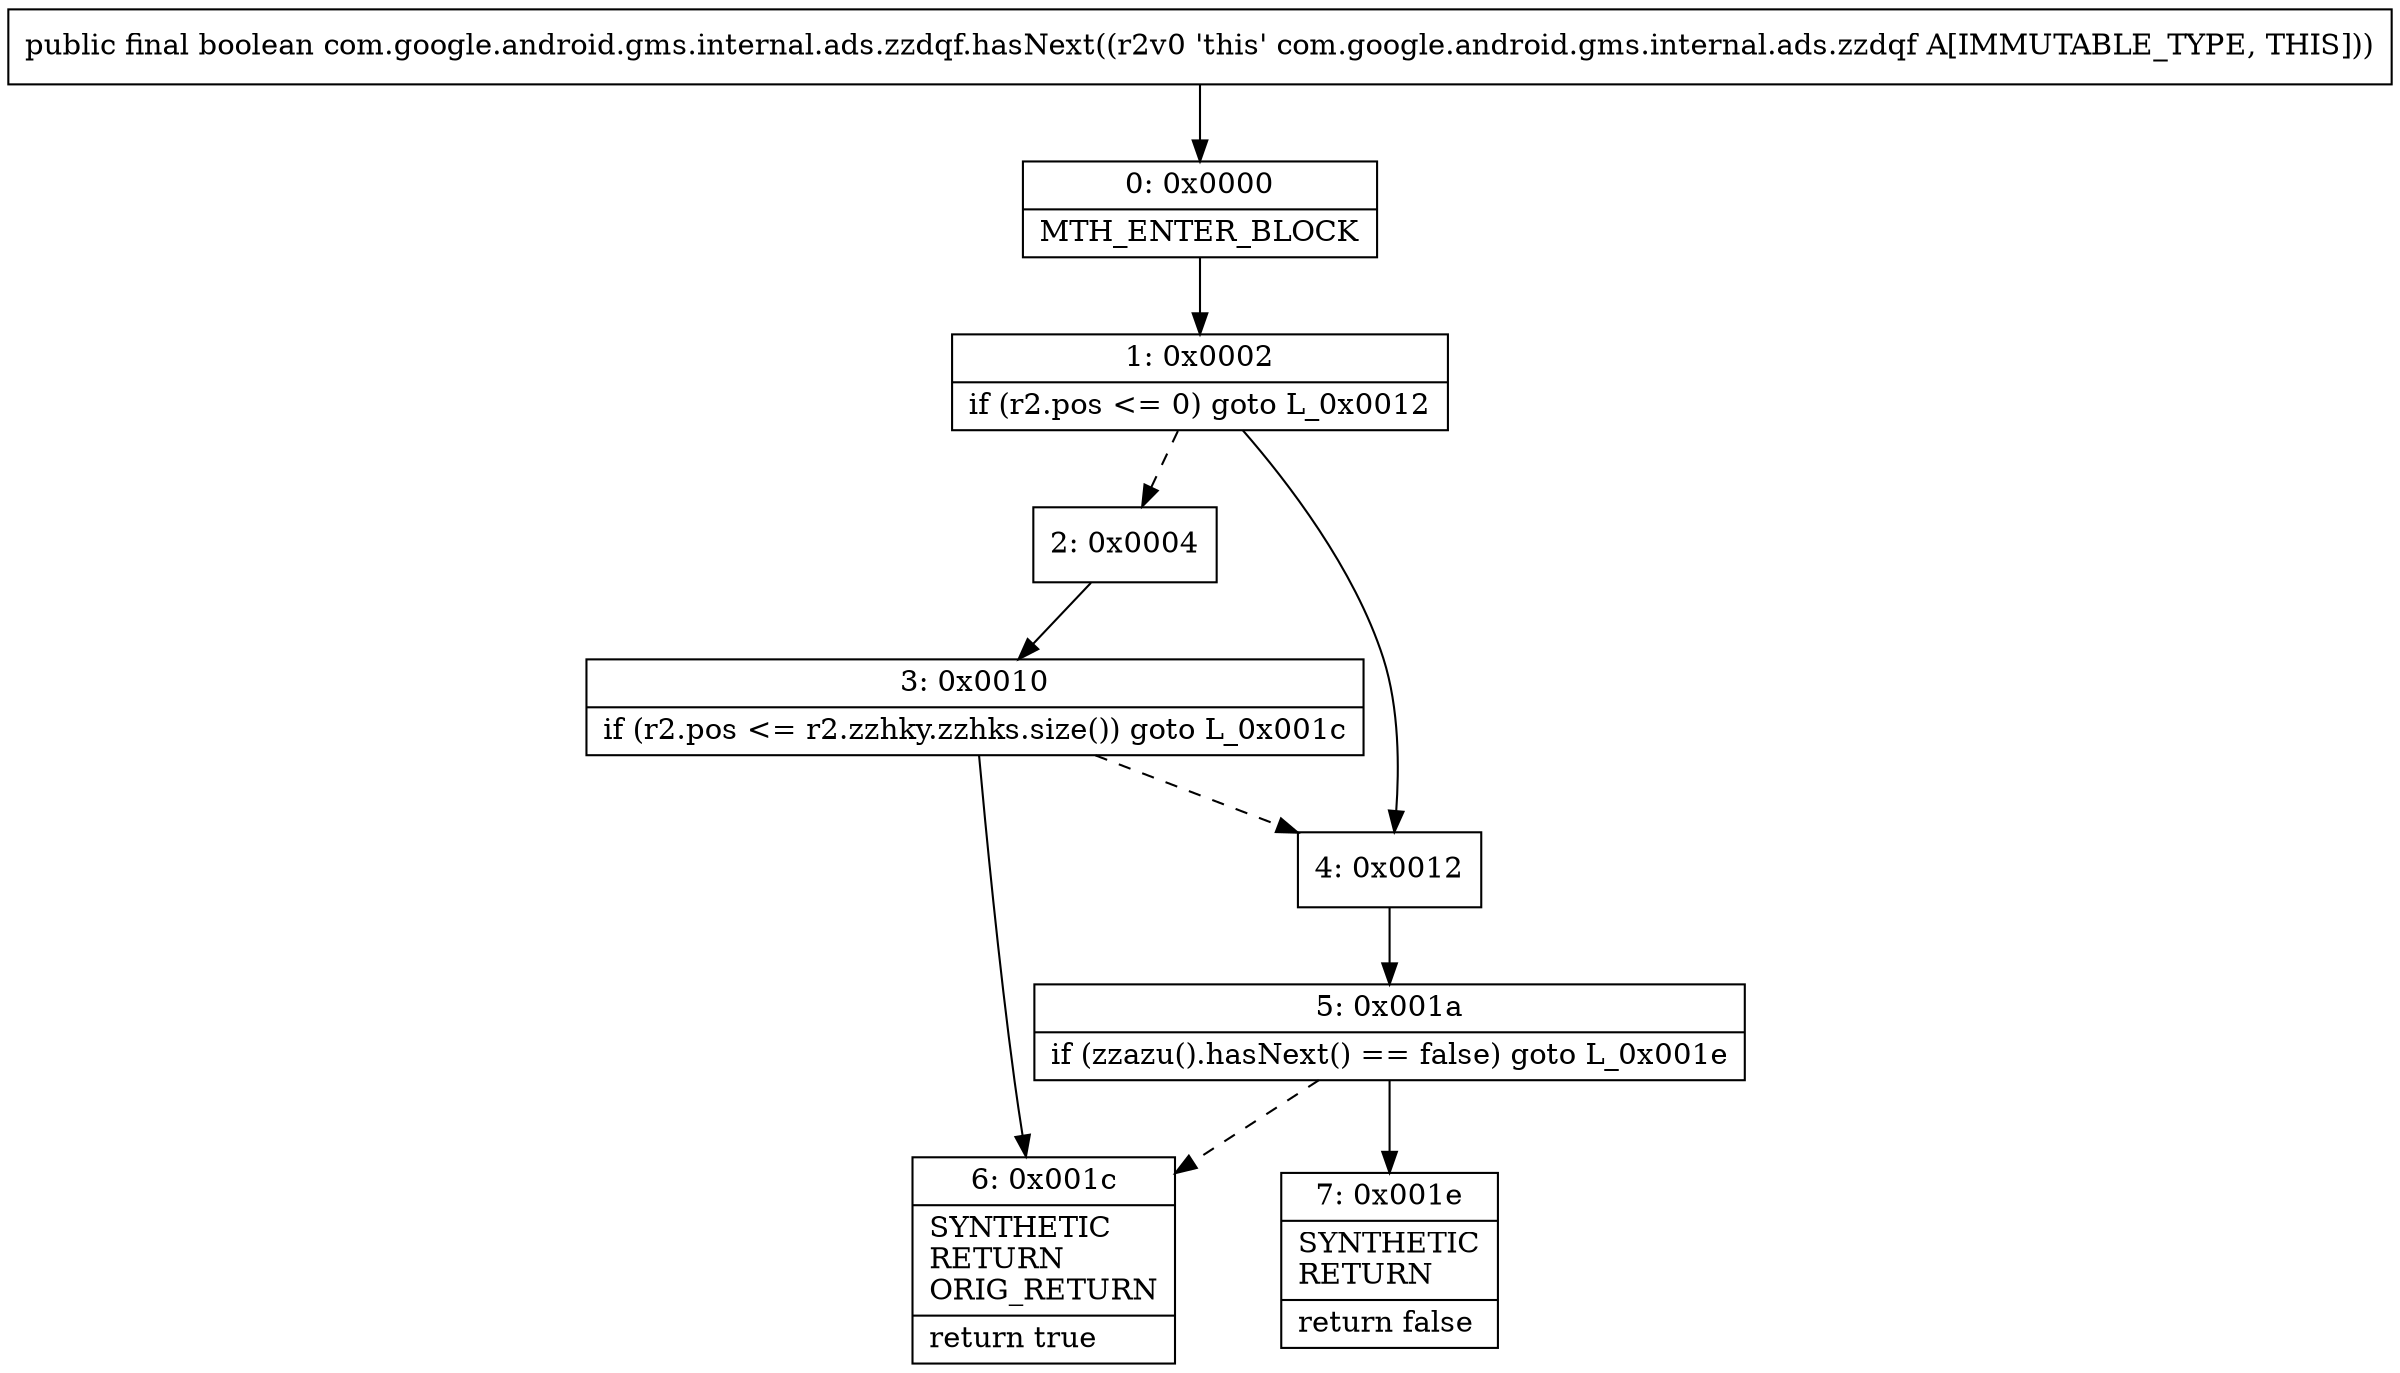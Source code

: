 digraph "CFG forcom.google.android.gms.internal.ads.zzdqf.hasNext()Z" {
Node_0 [shape=record,label="{0\:\ 0x0000|MTH_ENTER_BLOCK\l}"];
Node_1 [shape=record,label="{1\:\ 0x0002|if (r2.pos \<= 0) goto L_0x0012\l}"];
Node_2 [shape=record,label="{2\:\ 0x0004}"];
Node_3 [shape=record,label="{3\:\ 0x0010|if (r2.pos \<= r2.zzhky.zzhks.size()) goto L_0x001c\l}"];
Node_4 [shape=record,label="{4\:\ 0x0012}"];
Node_5 [shape=record,label="{5\:\ 0x001a|if (zzazu().hasNext() == false) goto L_0x001e\l}"];
Node_6 [shape=record,label="{6\:\ 0x001c|SYNTHETIC\lRETURN\lORIG_RETURN\l|return true\l}"];
Node_7 [shape=record,label="{7\:\ 0x001e|SYNTHETIC\lRETURN\l|return false\l}"];
MethodNode[shape=record,label="{public final boolean com.google.android.gms.internal.ads.zzdqf.hasNext((r2v0 'this' com.google.android.gms.internal.ads.zzdqf A[IMMUTABLE_TYPE, THIS])) }"];
MethodNode -> Node_0;
Node_0 -> Node_1;
Node_1 -> Node_2[style=dashed];
Node_1 -> Node_4;
Node_2 -> Node_3;
Node_3 -> Node_4[style=dashed];
Node_3 -> Node_6;
Node_4 -> Node_5;
Node_5 -> Node_6[style=dashed];
Node_5 -> Node_7;
}

